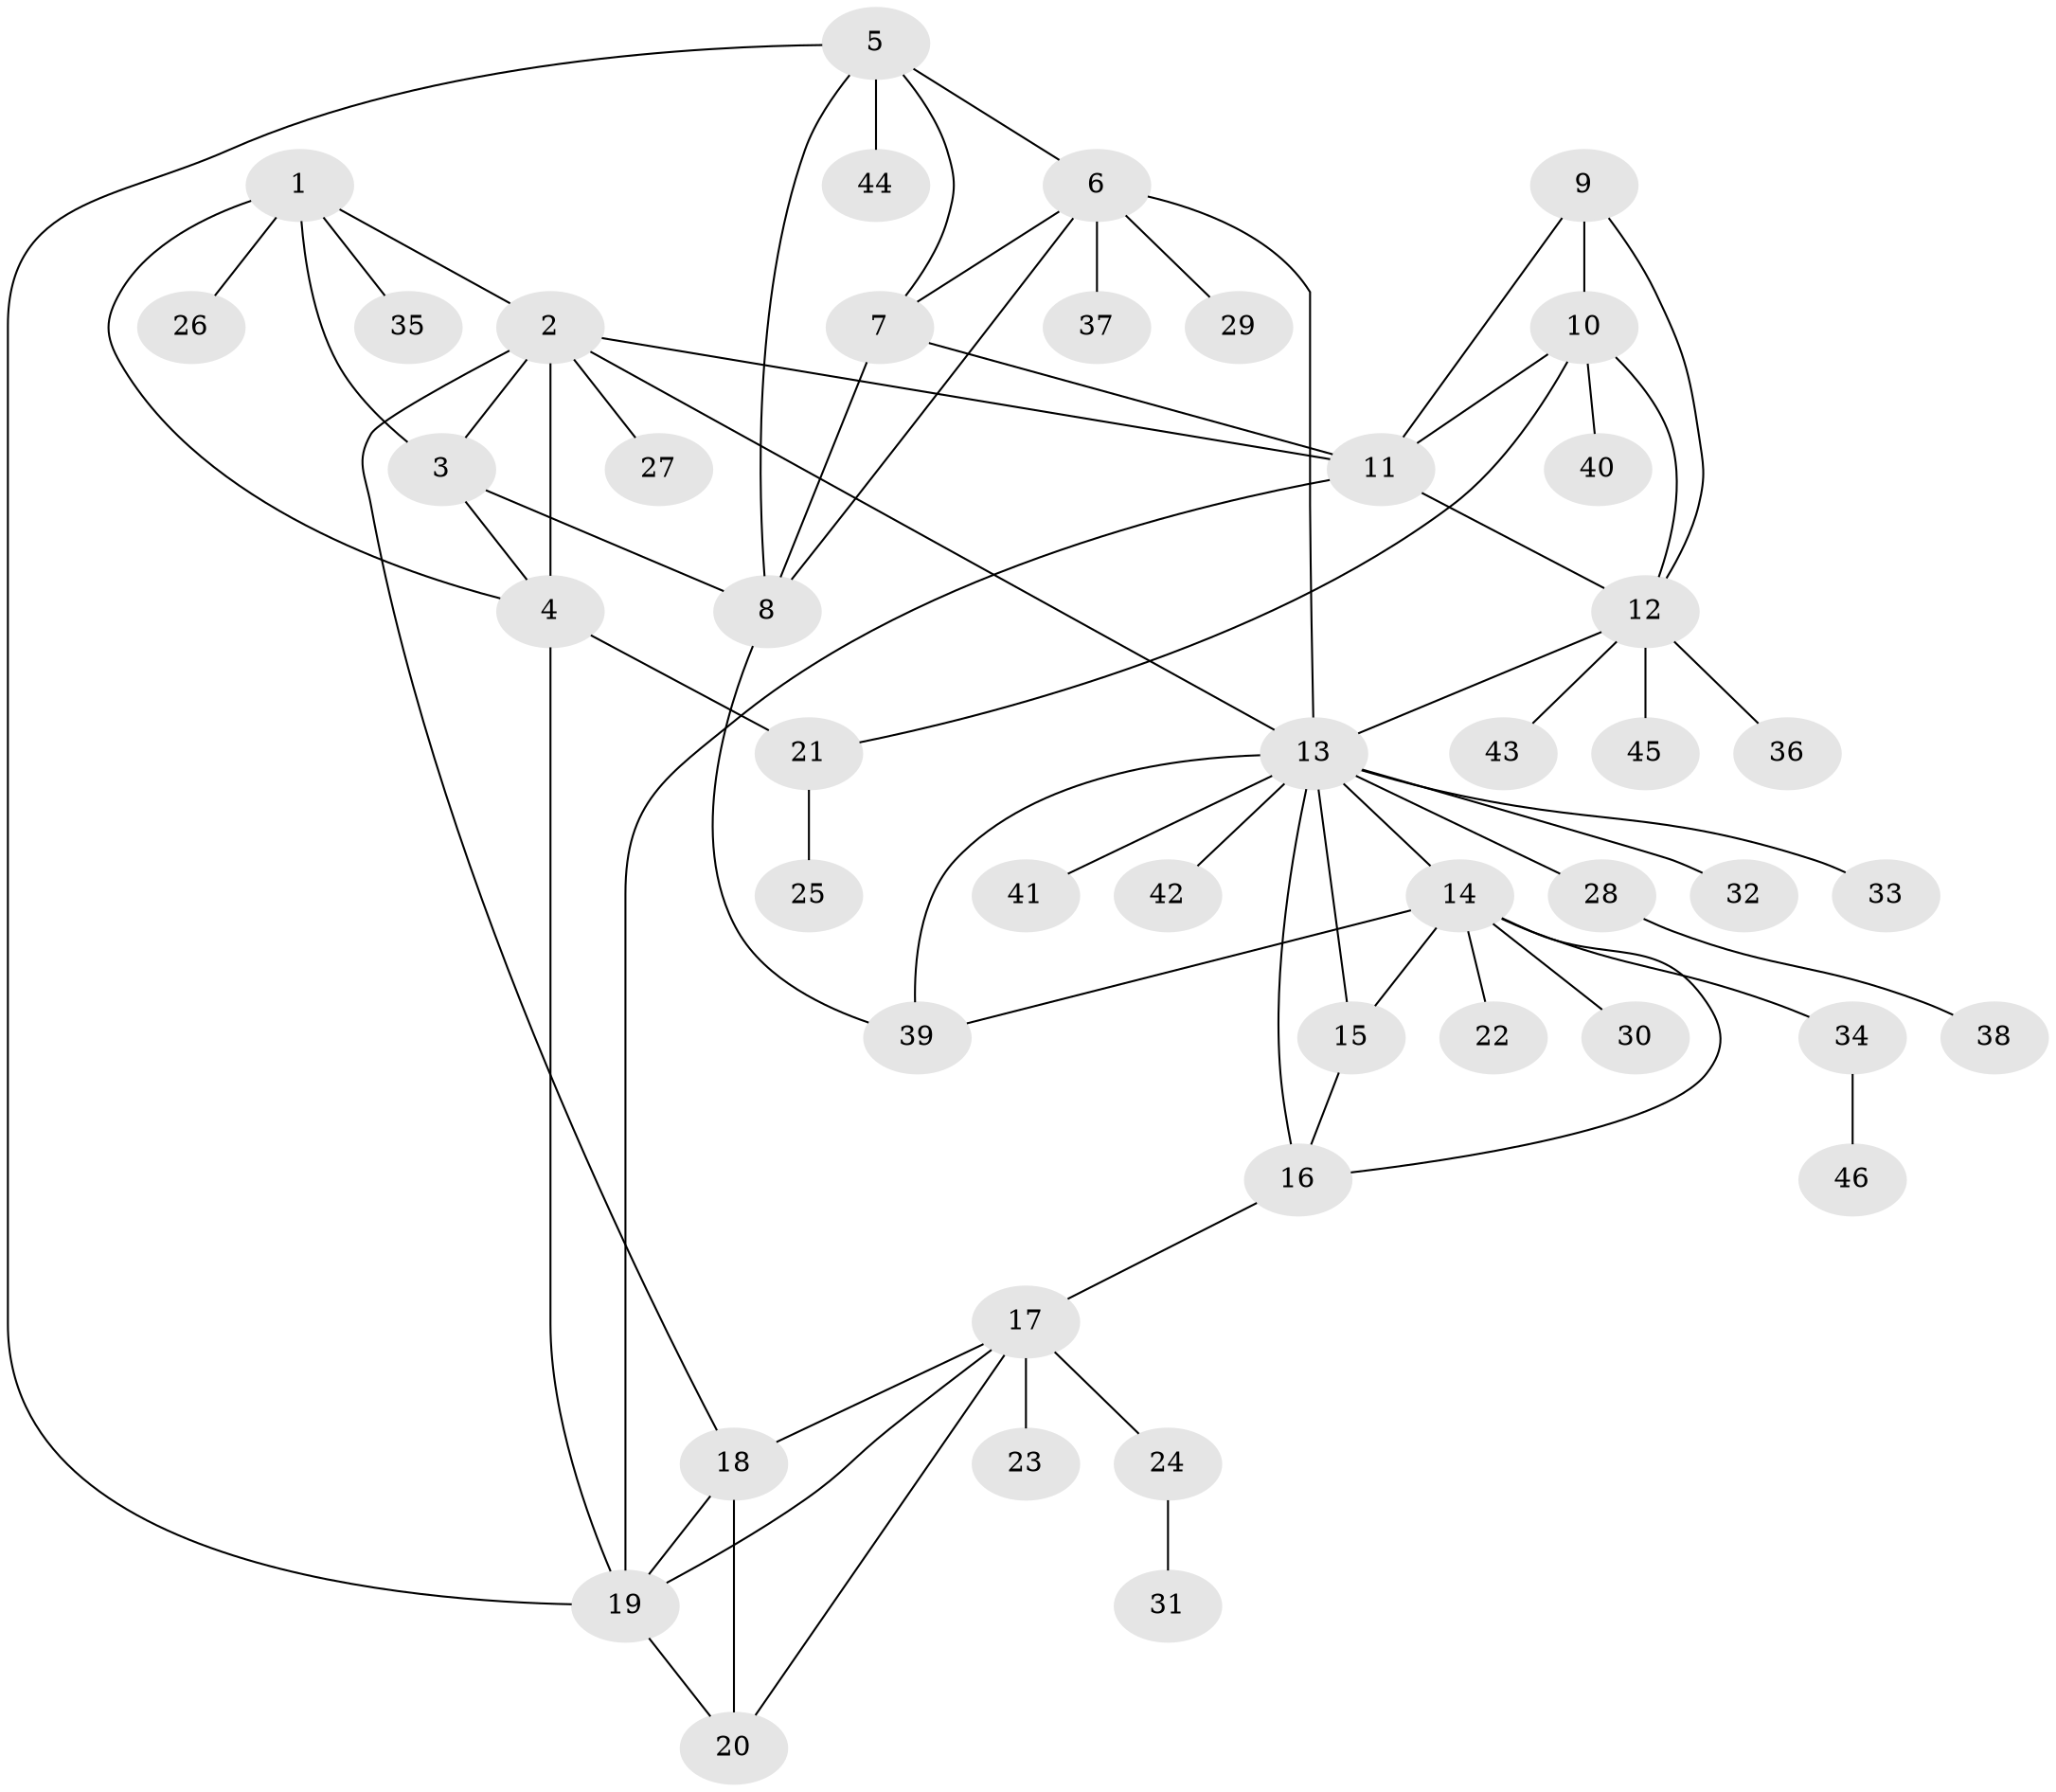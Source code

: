 // original degree distribution, {6: 0.021739130434782608, 18: 0.010869565217391304, 5: 0.043478260869565216, 3: 0.07608695652173914, 7: 0.03260869565217391, 9: 0.03260869565217391, 8: 0.021739130434782608, 13: 0.010869565217391304, 4: 0.021739130434782608, 2: 0.11956521739130435, 1: 0.6086956521739131}
// Generated by graph-tools (version 1.1) at 2025/52/03/04/25 22:52:39]
// undirected, 46 vertices, 70 edges
graph export_dot {
  node [color=gray90,style=filled];
  1;
  2;
  3;
  4;
  5;
  6;
  7;
  8;
  9;
  10;
  11;
  12;
  13;
  14;
  15;
  16;
  17;
  18;
  19;
  20;
  21;
  22;
  23;
  24;
  25;
  26;
  27;
  28;
  29;
  30;
  31;
  32;
  33;
  34;
  35;
  36;
  37;
  38;
  39;
  40;
  41;
  42;
  43;
  44;
  45;
  46;
  1 -- 2 [weight=1.0];
  1 -- 3 [weight=1.0];
  1 -- 4 [weight=1.0];
  1 -- 26 [weight=1.0];
  1 -- 35 [weight=1.0];
  2 -- 3 [weight=1.0];
  2 -- 4 [weight=11.0];
  2 -- 11 [weight=1.0];
  2 -- 13 [weight=1.0];
  2 -- 18 [weight=1.0];
  2 -- 27 [weight=1.0];
  3 -- 4 [weight=1.0];
  3 -- 8 [weight=1.0];
  4 -- 19 [weight=2.0];
  4 -- 21 [weight=1.0];
  5 -- 6 [weight=1.0];
  5 -- 7 [weight=1.0];
  5 -- 8 [weight=1.0];
  5 -- 19 [weight=1.0];
  5 -- 44 [weight=2.0];
  6 -- 7 [weight=1.0];
  6 -- 8 [weight=1.0];
  6 -- 13 [weight=1.0];
  6 -- 29 [weight=1.0];
  6 -- 37 [weight=3.0];
  7 -- 8 [weight=1.0];
  7 -- 11 [weight=1.0];
  8 -- 39 [weight=1.0];
  9 -- 10 [weight=2.0];
  9 -- 11 [weight=1.0];
  9 -- 12 [weight=1.0];
  10 -- 11 [weight=1.0];
  10 -- 12 [weight=1.0];
  10 -- 21 [weight=1.0];
  10 -- 40 [weight=1.0];
  11 -- 12 [weight=1.0];
  11 -- 19 [weight=1.0];
  12 -- 13 [weight=1.0];
  12 -- 36 [weight=1.0];
  12 -- 43 [weight=1.0];
  12 -- 45 [weight=1.0];
  13 -- 14 [weight=1.0];
  13 -- 15 [weight=1.0];
  13 -- 16 [weight=1.0];
  13 -- 28 [weight=1.0];
  13 -- 32 [weight=1.0];
  13 -- 33 [weight=1.0];
  13 -- 39 [weight=1.0];
  13 -- 41 [weight=1.0];
  13 -- 42 [weight=1.0];
  14 -- 15 [weight=2.0];
  14 -- 16 [weight=1.0];
  14 -- 22 [weight=1.0];
  14 -- 30 [weight=1.0];
  14 -- 34 [weight=1.0];
  14 -- 39 [weight=1.0];
  15 -- 16 [weight=1.0];
  16 -- 17 [weight=1.0];
  17 -- 18 [weight=1.0];
  17 -- 19 [weight=1.0];
  17 -- 20 [weight=1.0];
  17 -- 23 [weight=3.0];
  17 -- 24 [weight=1.0];
  18 -- 19 [weight=1.0];
  18 -- 20 [weight=2.0];
  19 -- 20 [weight=1.0];
  21 -- 25 [weight=1.0];
  24 -- 31 [weight=1.0];
  28 -- 38 [weight=1.0];
  34 -- 46 [weight=1.0];
}

